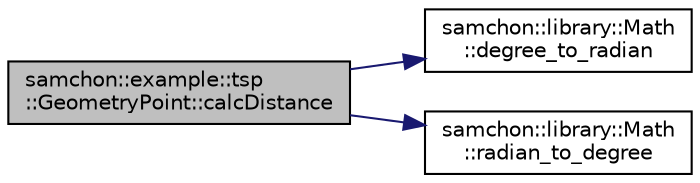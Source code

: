digraph "samchon::example::tsp::GeometryPoint::calcDistance"
{
  edge [fontname="Helvetica",fontsize="10",labelfontname="Helvetica",labelfontsize="10"];
  node [fontname="Helvetica",fontsize="10",shape=record];
  rankdir="LR";
  Node1 [label="samchon::example::tsp\l::GeometryPoint::calcDistance",height=0.2,width=0.4,color="black", fillcolor="grey75", style="filled", fontcolor="black"];
  Node1 -> Node2 [color="midnightblue",fontsize="10",style="solid",fontname="Helvetica"];
  Node2 [label="samchon::library::Math\l::degree_to_radian",height=0.2,width=0.4,color="black", fillcolor="white", style="filled",URL="$de/d8f/classsamchon_1_1library_1_1Math.html#abe515875bcad5a048f806102076c9096",tooltip="Convert degree to radian. "];
  Node1 -> Node3 [color="midnightblue",fontsize="10",style="solid",fontname="Helvetica"];
  Node3 [label="samchon::library::Math\l::radian_to_degree",height=0.2,width=0.4,color="black", fillcolor="white", style="filled",URL="$de/d8f/classsamchon_1_1library_1_1Math.html#a851bde5327928d23b86398fd5636c054",tooltip="Convert radian to degree. "];
}
